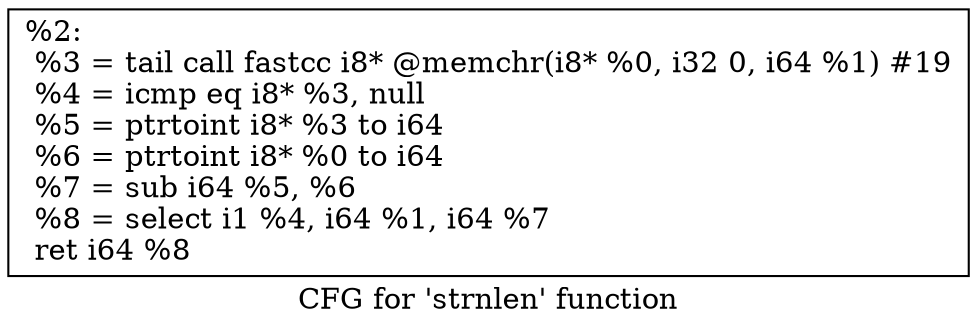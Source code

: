 digraph "CFG for 'strnlen' function" {
	label="CFG for 'strnlen' function";

	Node0x1fa5b80 [shape=record,label="{%2:\l  %3 = tail call fastcc i8* @memchr(i8* %0, i32 0, i64 %1) #19\l  %4 = icmp eq i8* %3, null\l  %5 = ptrtoint i8* %3 to i64\l  %6 = ptrtoint i8* %0 to i64\l  %7 = sub i64 %5, %6\l  %8 = select i1 %4, i64 %1, i64 %7\l  ret i64 %8\l}"];
}

